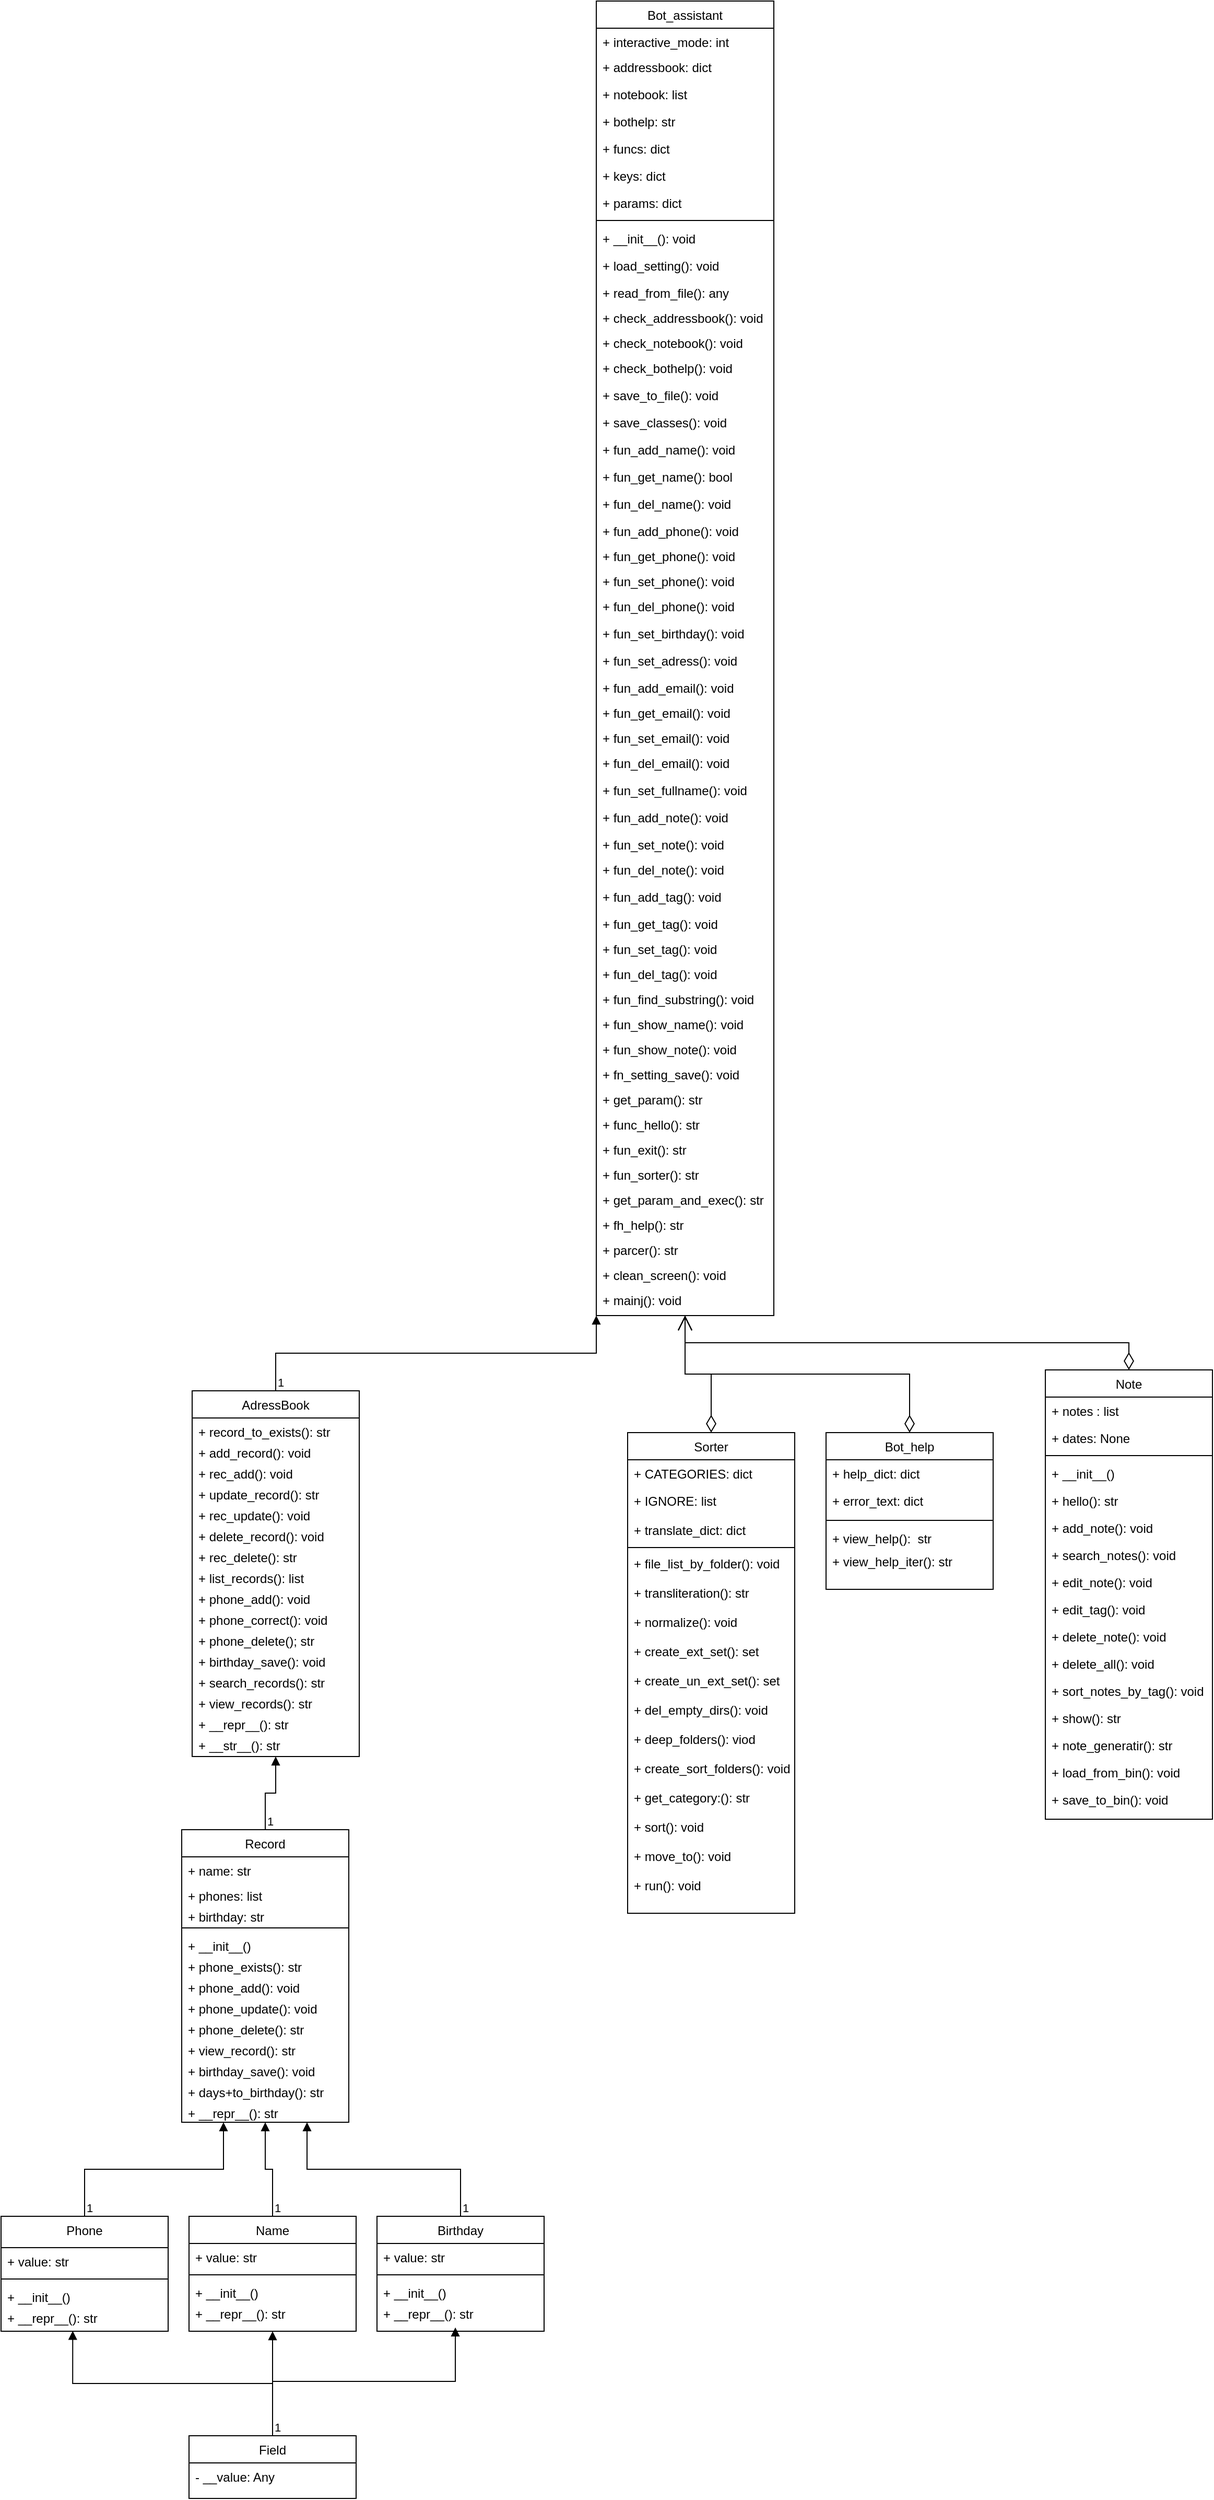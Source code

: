 <mxfile version="21.5.0" type="device">
  <diagram id="C5RBs43oDa-KdzZeNtuy" name="Page-1">
    <mxGraphModel dx="6077" dy="3874" grid="1" gridSize="10" guides="1" tooltips="1" connect="1" arrows="1" fold="1" page="1" pageScale="1" pageWidth="827" pageHeight="1169" math="0" shadow="0">
      <root>
        <mxCell id="WIyWlLk6GJQsqaUBKTNV-0" />
        <mxCell id="WIyWlLk6GJQsqaUBKTNV-1" parent="WIyWlLk6GJQsqaUBKTNV-0" />
        <mxCell id="zkfFHV4jXpPFQw0GAbJ--0" value="Bot_assistant" style="swimlane;fontStyle=0;align=center;verticalAlign=top;childLayout=stackLayout;horizontal=1;startSize=26;horizontalStack=0;resizeParent=1;resizeLast=0;collapsible=1;marginBottom=0;rounded=0;shadow=0;strokeWidth=1;movable=1;resizable=1;rotatable=1;deletable=1;editable=1;locked=0;connectable=1;" parent="WIyWlLk6GJQsqaUBKTNV-1" vertex="1">
          <mxGeometry x="330" y="-1110" width="170" height="1258" as="geometry">
            <mxRectangle x="330" y="10" width="160" height="26" as="alternateBounds" />
          </mxGeometry>
        </mxCell>
        <mxCell id="zkfFHV4jXpPFQw0GAbJ--1" value="+ interactive_mode: int" style="text;align=left;verticalAlign=top;spacingLeft=4;spacingRight=4;overflow=hidden;rotatable=0;points=[[0,0.5],[1,0.5]];portConstraint=eastwest;" parent="zkfFHV4jXpPFQw0GAbJ--0" vertex="1">
          <mxGeometry y="26" width="170" height="24" as="geometry" />
        </mxCell>
        <mxCell id="zkfFHV4jXpPFQw0GAbJ--2" value="+ addressbook: dict" style="text;align=left;verticalAlign=top;spacingLeft=4;spacingRight=4;overflow=hidden;rotatable=0;points=[[0,0.5],[1,0.5]];portConstraint=eastwest;rounded=0;shadow=0;html=0;" parent="zkfFHV4jXpPFQw0GAbJ--0" vertex="1">
          <mxGeometry y="50" width="170" height="26" as="geometry" />
        </mxCell>
        <mxCell id="UGGggVW980-7mMIlIQax-188" value="+ notebook: list" style="text;align=left;verticalAlign=top;spacingLeft=4;spacingRight=4;overflow=hidden;rotatable=0;points=[[0,0.5],[1,0.5]];portConstraint=eastwest;rounded=0;shadow=0;html=0;" vertex="1" parent="zkfFHV4jXpPFQw0GAbJ--0">
          <mxGeometry y="76" width="170" height="26" as="geometry" />
        </mxCell>
        <mxCell id="zkfFHV4jXpPFQw0GAbJ--3" value="+ bothelp: str" style="text;align=left;verticalAlign=top;spacingLeft=4;spacingRight=4;overflow=hidden;rotatable=0;points=[[0,0.5],[1,0.5]];portConstraint=eastwest;rounded=0;shadow=0;html=0;" parent="zkfFHV4jXpPFQw0GAbJ--0" vertex="1">
          <mxGeometry y="102" width="170" height="26" as="geometry" />
        </mxCell>
        <mxCell id="UGGggVW980-7mMIlIQax-190" value="+ funcs: dict" style="text;align=left;verticalAlign=top;spacingLeft=4;spacingRight=4;overflow=hidden;rotatable=0;points=[[0,0.5],[1,0.5]];portConstraint=eastwest;rounded=0;shadow=0;html=0;" vertex="1" parent="zkfFHV4jXpPFQw0GAbJ--0">
          <mxGeometry y="128" width="170" height="26" as="geometry" />
        </mxCell>
        <mxCell id="UGGggVW980-7mMIlIQax-191" value="+ keys: dict" style="text;align=left;verticalAlign=top;spacingLeft=4;spacingRight=4;overflow=hidden;rotatable=0;points=[[0,0.5],[1,0.5]];portConstraint=eastwest;rounded=0;shadow=0;html=0;" vertex="1" parent="zkfFHV4jXpPFQw0GAbJ--0">
          <mxGeometry y="154" width="170" height="26" as="geometry" />
        </mxCell>
        <mxCell id="UGGggVW980-7mMIlIQax-192" value="+ params: dict" style="text;align=left;verticalAlign=top;spacingLeft=4;spacingRight=4;overflow=hidden;rotatable=0;points=[[0,0.5],[1,0.5]];portConstraint=eastwest;rounded=0;shadow=0;html=0;" vertex="1" parent="zkfFHV4jXpPFQw0GAbJ--0">
          <mxGeometry y="180" width="170" height="26" as="geometry" />
        </mxCell>
        <mxCell id="zkfFHV4jXpPFQw0GAbJ--4" value="" style="line;html=1;strokeWidth=1;align=left;verticalAlign=middle;spacingTop=-1;spacingLeft=3;spacingRight=3;rotatable=0;labelPosition=right;points=[];portConstraint=eastwest;" parent="zkfFHV4jXpPFQw0GAbJ--0" vertex="1">
          <mxGeometry y="206" width="170" height="8" as="geometry" />
        </mxCell>
        <mxCell id="UGGggVW980-7mMIlIQax-193" value="+ __init__(): void" style="text;align=left;verticalAlign=top;spacingLeft=4;spacingRight=4;overflow=hidden;rotatable=0;points=[[0,0.5],[1,0.5]];portConstraint=eastwest;rounded=0;shadow=0;html=0;" vertex="1" parent="zkfFHV4jXpPFQw0GAbJ--0">
          <mxGeometry y="214" width="170" height="26" as="geometry" />
        </mxCell>
        <mxCell id="UGGggVW980-7mMIlIQax-203" value="+ load_setting(): void" style="text;align=left;verticalAlign=top;spacingLeft=4;spacingRight=4;overflow=hidden;rotatable=0;points=[[0,0.5],[1,0.5]];portConstraint=eastwest;rounded=0;shadow=0;html=0;" vertex="1" parent="zkfFHV4jXpPFQw0GAbJ--0">
          <mxGeometry y="240" width="170" height="26" as="geometry" />
        </mxCell>
        <mxCell id="UGGggVW980-7mMIlIQax-210" value="+ read_from_file(): any" style="text;align=left;verticalAlign=top;spacingLeft=4;spacingRight=4;overflow=hidden;rotatable=0;points=[[0,0.5],[1,0.5]];portConstraint=eastwest;rounded=0;shadow=0;html=0;" vertex="1" parent="zkfFHV4jXpPFQw0GAbJ--0">
          <mxGeometry y="266" width="170" height="24" as="geometry" />
        </mxCell>
        <mxCell id="UGGggVW980-7mMIlIQax-209" value="+ check_addressbook(): void" style="text;align=left;verticalAlign=top;spacingLeft=4;spacingRight=4;overflow=hidden;rotatable=0;points=[[0,0.5],[1,0.5]];portConstraint=eastwest;rounded=0;shadow=0;html=0;" vertex="1" parent="zkfFHV4jXpPFQw0GAbJ--0">
          <mxGeometry y="290" width="170" height="24" as="geometry" />
        </mxCell>
        <mxCell id="UGGggVW980-7mMIlIQax-208" value="+ check_notebook(): void" style="text;align=left;verticalAlign=top;spacingLeft=4;spacingRight=4;overflow=hidden;rotatable=0;points=[[0,0.5],[1,0.5]];portConstraint=eastwest;rounded=0;shadow=0;html=0;" vertex="1" parent="zkfFHV4jXpPFQw0GAbJ--0">
          <mxGeometry y="314" width="170" height="24" as="geometry" />
        </mxCell>
        <mxCell id="UGGggVW980-7mMIlIQax-207" value="+ check_bothelp(): void" style="text;align=left;verticalAlign=top;spacingLeft=4;spacingRight=4;overflow=hidden;rotatable=0;points=[[0,0.5],[1,0.5]];portConstraint=eastwest;rounded=0;shadow=0;html=0;" vertex="1" parent="zkfFHV4jXpPFQw0GAbJ--0">
          <mxGeometry y="338" width="170" height="26" as="geometry" />
        </mxCell>
        <mxCell id="UGGggVW980-7mMIlIQax-206" value="+ save_to_file(): void" style="text;align=left;verticalAlign=top;spacingLeft=4;spacingRight=4;overflow=hidden;rotatable=0;points=[[0,0.5],[1,0.5]];portConstraint=eastwest;rounded=0;shadow=0;html=0;" vertex="1" parent="zkfFHV4jXpPFQw0GAbJ--0">
          <mxGeometry y="364" width="170" height="26" as="geometry" />
        </mxCell>
        <mxCell id="UGGggVW980-7mMIlIQax-245" value="+ save_classes(): void" style="text;align=left;verticalAlign=top;spacingLeft=4;spacingRight=4;overflow=hidden;rotatable=0;points=[[0,0.5],[1,0.5]];portConstraint=eastwest;rounded=0;shadow=0;html=0;" vertex="1" parent="zkfFHV4jXpPFQw0GAbJ--0">
          <mxGeometry y="390" width="170" height="26" as="geometry" />
        </mxCell>
        <mxCell id="UGGggVW980-7mMIlIQax-246" value="+ fun_add_name(): void" style="text;align=left;verticalAlign=top;spacingLeft=4;spacingRight=4;overflow=hidden;rotatable=0;points=[[0,0.5],[1,0.5]];portConstraint=eastwest;rounded=0;shadow=0;html=0;" vertex="1" parent="zkfFHV4jXpPFQw0GAbJ--0">
          <mxGeometry y="416" width="170" height="26" as="geometry" />
        </mxCell>
        <mxCell id="UGGggVW980-7mMIlIQax-251" value="+ fun_get_name(): bool " style="text;align=left;verticalAlign=top;spacingLeft=4;spacingRight=4;overflow=hidden;rotatable=0;points=[[0,0.5],[1,0.5]];portConstraint=eastwest;rounded=0;shadow=0;html=0;" vertex="1" parent="zkfFHV4jXpPFQw0GAbJ--0">
          <mxGeometry y="442" width="170" height="26" as="geometry" />
        </mxCell>
        <mxCell id="UGGggVW980-7mMIlIQax-250" value="+ fun_del_name(): void" style="text;align=left;verticalAlign=top;spacingLeft=4;spacingRight=4;overflow=hidden;rotatable=0;points=[[0,0.5],[1,0.5]];portConstraint=eastwest;rounded=0;shadow=0;html=0;" vertex="1" parent="zkfFHV4jXpPFQw0GAbJ--0">
          <mxGeometry y="468" width="170" height="26" as="geometry" />
        </mxCell>
        <mxCell id="UGGggVW980-7mMIlIQax-249" value="+ fun_add_phone(): void" style="text;align=left;verticalAlign=top;spacingLeft=4;spacingRight=4;overflow=hidden;rotatable=0;points=[[0,0.5],[1,0.5]];portConstraint=eastwest;rounded=0;shadow=0;html=0;" vertex="1" parent="zkfFHV4jXpPFQw0GAbJ--0">
          <mxGeometry y="494" width="170" height="24" as="geometry" />
        </mxCell>
        <mxCell id="UGGggVW980-7mMIlIQax-248" value="+ fun_get_phone(): void" style="text;align=left;verticalAlign=top;spacingLeft=4;spacingRight=4;overflow=hidden;rotatable=0;points=[[0,0.5],[1,0.5]];portConstraint=eastwest;rounded=0;shadow=0;html=0;" vertex="1" parent="zkfFHV4jXpPFQw0GAbJ--0">
          <mxGeometry y="518" width="170" height="24" as="geometry" />
        </mxCell>
        <mxCell id="UGGggVW980-7mMIlIQax-247" value="+ fun_set_phone(): void" style="text;align=left;verticalAlign=top;spacingLeft=4;spacingRight=4;overflow=hidden;rotatable=0;points=[[0,0.5],[1,0.5]];portConstraint=eastwest;rounded=0;shadow=0;html=0;" vertex="1" parent="zkfFHV4jXpPFQw0GAbJ--0">
          <mxGeometry y="542" width="170" height="24" as="geometry" />
        </mxCell>
        <mxCell id="UGGggVW980-7mMIlIQax-252" value="+ fun_del_phone(): void" style="text;align=left;verticalAlign=top;spacingLeft=4;spacingRight=4;overflow=hidden;rotatable=0;points=[[0,0.5],[1,0.5]];portConstraint=eastwest;rounded=0;shadow=0;html=0;" vertex="1" parent="zkfFHV4jXpPFQw0GAbJ--0">
          <mxGeometry y="566" width="170" height="26" as="geometry" />
        </mxCell>
        <mxCell id="UGGggVW980-7mMIlIQax-258" value="+ fun_set_birthday(): void" style="text;align=left;verticalAlign=top;spacingLeft=4;spacingRight=4;overflow=hidden;rotatable=0;points=[[0,0.5],[1,0.5]];portConstraint=eastwest;rounded=0;shadow=0;html=0;" vertex="1" parent="zkfFHV4jXpPFQw0GAbJ--0">
          <mxGeometry y="592" width="170" height="26" as="geometry" />
        </mxCell>
        <mxCell id="UGGggVW980-7mMIlIQax-257" value="+ fun_set_adress(): void" style="text;align=left;verticalAlign=top;spacingLeft=4;spacingRight=4;overflow=hidden;rotatable=0;points=[[0,0.5],[1,0.5]];portConstraint=eastwest;rounded=0;shadow=0;html=0;" vertex="1" parent="zkfFHV4jXpPFQw0GAbJ--0">
          <mxGeometry y="618" width="170" height="26" as="geometry" />
        </mxCell>
        <mxCell id="UGGggVW980-7mMIlIQax-256" value="+ fun_add_email(): void" style="text;align=left;verticalAlign=top;spacingLeft=4;spacingRight=4;overflow=hidden;rotatable=0;points=[[0,0.5],[1,0.5]];portConstraint=eastwest;rounded=0;shadow=0;html=0;" vertex="1" parent="zkfFHV4jXpPFQw0GAbJ--0">
          <mxGeometry y="644" width="170" height="24" as="geometry" />
        </mxCell>
        <mxCell id="UGGggVW980-7mMIlIQax-255" value="+ fun_get_email(): void" style="text;align=left;verticalAlign=top;spacingLeft=4;spacingRight=4;overflow=hidden;rotatable=0;points=[[0,0.5],[1,0.5]];portConstraint=eastwest;rounded=0;shadow=0;html=0;" vertex="1" parent="zkfFHV4jXpPFQw0GAbJ--0">
          <mxGeometry y="668" width="170" height="24" as="geometry" />
        </mxCell>
        <mxCell id="UGGggVW980-7mMIlIQax-254" value="+ fun_set_email(): void" style="text;align=left;verticalAlign=top;spacingLeft=4;spacingRight=4;overflow=hidden;rotatable=0;points=[[0,0.5],[1,0.5]];portConstraint=eastwest;rounded=0;shadow=0;html=0;" vertex="1" parent="zkfFHV4jXpPFQw0GAbJ--0">
          <mxGeometry y="692" width="170" height="24" as="geometry" />
        </mxCell>
        <mxCell id="UGGggVW980-7mMIlIQax-253" value="+ fun_del_email(): void" style="text;align=left;verticalAlign=top;spacingLeft=4;spacingRight=4;overflow=hidden;rotatable=0;points=[[0,0.5],[1,0.5]];portConstraint=eastwest;rounded=0;shadow=0;html=0;" vertex="1" parent="zkfFHV4jXpPFQw0GAbJ--0">
          <mxGeometry y="716" width="170" height="26" as="geometry" />
        </mxCell>
        <mxCell id="UGGggVW980-7mMIlIQax-259" value="+ fun_set_fullname(): void" style="text;align=left;verticalAlign=top;spacingLeft=4;spacingRight=4;overflow=hidden;rotatable=0;points=[[0,0.5],[1,0.5]];portConstraint=eastwest;rounded=0;shadow=0;html=0;" vertex="1" parent="zkfFHV4jXpPFQw0GAbJ--0">
          <mxGeometry y="742" width="170" height="26" as="geometry" />
        </mxCell>
        <mxCell id="UGGggVW980-7mMIlIQax-260" value="+ fun_add_note(): void" style="text;align=left;verticalAlign=top;spacingLeft=4;spacingRight=4;overflow=hidden;rotatable=0;points=[[0,0.5],[1,0.5]];portConstraint=eastwest;rounded=0;shadow=0;html=0;" vertex="1" parent="zkfFHV4jXpPFQw0GAbJ--0">
          <mxGeometry y="768" width="170" height="26" as="geometry" />
        </mxCell>
        <mxCell id="UGGggVW980-7mMIlIQax-261" value="+ fun_set_note(): void" style="text;align=left;verticalAlign=top;spacingLeft=4;spacingRight=4;overflow=hidden;rotatable=0;points=[[0,0.5],[1,0.5]];portConstraint=eastwest;rounded=0;shadow=0;html=0;" vertex="1" parent="zkfFHV4jXpPFQw0GAbJ--0">
          <mxGeometry y="794" width="170" height="24" as="geometry" />
        </mxCell>
        <mxCell id="UGGggVW980-7mMIlIQax-265" value="+ fun_del_note(): void" style="text;align=left;verticalAlign=top;spacingLeft=4;spacingRight=4;overflow=hidden;rotatable=0;points=[[0,0.5],[1,0.5]];portConstraint=eastwest;rounded=0;shadow=0;html=0;" vertex="1" parent="zkfFHV4jXpPFQw0GAbJ--0">
          <mxGeometry y="818" width="170" height="26" as="geometry" />
        </mxCell>
        <mxCell id="UGGggVW980-7mMIlIQax-264" value="+ fun_add_tag(): void" style="text;align=left;verticalAlign=top;spacingLeft=4;spacingRight=4;overflow=hidden;rotatable=0;points=[[0,0.5],[1,0.5]];portConstraint=eastwest;rounded=0;shadow=0;html=0;" vertex="1" parent="zkfFHV4jXpPFQw0GAbJ--0">
          <mxGeometry y="844" width="170" height="26" as="geometry" />
        </mxCell>
        <mxCell id="UGGggVW980-7mMIlIQax-263" value="+ fun_get_tag(): void" style="text;align=left;verticalAlign=top;spacingLeft=4;spacingRight=4;overflow=hidden;rotatable=0;points=[[0,0.5],[1,0.5]];portConstraint=eastwest;rounded=0;shadow=0;html=0;" vertex="1" parent="zkfFHV4jXpPFQw0GAbJ--0">
          <mxGeometry y="870" width="170" height="24" as="geometry" />
        </mxCell>
        <mxCell id="UGGggVW980-7mMIlIQax-262" value="+ fun_set_tag(): void" style="text;align=left;verticalAlign=top;spacingLeft=4;spacingRight=4;overflow=hidden;rotatable=0;points=[[0,0.5],[1,0.5]];portConstraint=eastwest;rounded=0;shadow=0;html=0;" vertex="1" parent="zkfFHV4jXpPFQw0GAbJ--0">
          <mxGeometry y="894" width="170" height="24" as="geometry" />
        </mxCell>
        <mxCell id="UGGggVW980-7mMIlIQax-266" value="+ fun_del_tag(): void" style="text;align=left;verticalAlign=top;spacingLeft=4;spacingRight=4;overflow=hidden;rotatable=0;points=[[0,0.5],[1,0.5]];portConstraint=eastwest;rounded=0;shadow=0;html=0;" vertex="1" parent="zkfFHV4jXpPFQw0GAbJ--0">
          <mxGeometry y="918" width="170" height="24" as="geometry" />
        </mxCell>
        <mxCell id="UGGggVW980-7mMIlIQax-267" value="+ fun_find_substring(): void" style="text;align=left;verticalAlign=top;spacingLeft=4;spacingRight=4;overflow=hidden;rotatable=0;points=[[0,0.5],[1,0.5]];portConstraint=eastwest;rounded=0;shadow=0;html=0;" vertex="1" parent="zkfFHV4jXpPFQw0GAbJ--0">
          <mxGeometry y="942" width="170" height="24" as="geometry" />
        </mxCell>
        <mxCell id="UGGggVW980-7mMIlIQax-268" value="+ fun_show_name(): void" style="text;align=left;verticalAlign=top;spacingLeft=4;spacingRight=4;overflow=hidden;rotatable=0;points=[[0,0.5],[1,0.5]];portConstraint=eastwest;rounded=0;shadow=0;html=0;" vertex="1" parent="zkfFHV4jXpPFQw0GAbJ--0">
          <mxGeometry y="966" width="170" height="24" as="geometry" />
        </mxCell>
        <mxCell id="UGGggVW980-7mMIlIQax-269" value="+ fun_show_note(): void" style="text;align=left;verticalAlign=top;spacingLeft=4;spacingRight=4;overflow=hidden;rotatable=0;points=[[0,0.5],[1,0.5]];portConstraint=eastwest;rounded=0;shadow=0;html=0;" vertex="1" parent="zkfFHV4jXpPFQw0GAbJ--0">
          <mxGeometry y="990" width="170" height="24" as="geometry" />
        </mxCell>
        <mxCell id="UGGggVW980-7mMIlIQax-273" value="+ fn_setting_save(): void" style="text;align=left;verticalAlign=top;spacingLeft=4;spacingRight=4;overflow=hidden;rotatable=0;points=[[0,0.5],[1,0.5]];portConstraint=eastwest;rounded=0;shadow=0;html=0;" vertex="1" parent="zkfFHV4jXpPFQw0GAbJ--0">
          <mxGeometry y="1014" width="170" height="24" as="geometry" />
        </mxCell>
        <mxCell id="UGGggVW980-7mMIlIQax-274" value="+ get_param(): str" style="text;align=left;verticalAlign=top;spacingLeft=4;spacingRight=4;overflow=hidden;rotatable=0;points=[[0,0.5],[1,0.5]];portConstraint=eastwest;rounded=0;shadow=0;html=0;" vertex="1" parent="zkfFHV4jXpPFQw0GAbJ--0">
          <mxGeometry y="1038" width="170" height="24" as="geometry" />
        </mxCell>
        <mxCell id="UGGggVW980-7mMIlIQax-275" value="+ func_hello(): str" style="text;align=left;verticalAlign=top;spacingLeft=4;spacingRight=4;overflow=hidden;rotatable=0;points=[[0,0.5],[1,0.5]];portConstraint=eastwest;rounded=0;shadow=0;html=0;" vertex="1" parent="zkfFHV4jXpPFQw0GAbJ--0">
          <mxGeometry y="1062" width="170" height="24" as="geometry" />
        </mxCell>
        <mxCell id="UGGggVW980-7mMIlIQax-278" value="+ fun_exit(): str" style="text;align=left;verticalAlign=top;spacingLeft=4;spacingRight=4;overflow=hidden;rotatable=0;points=[[0,0.5],[1,0.5]];portConstraint=eastwest;rounded=0;shadow=0;html=0;" vertex="1" parent="zkfFHV4jXpPFQw0GAbJ--0">
          <mxGeometry y="1086" width="170" height="24" as="geometry" />
        </mxCell>
        <mxCell id="UGGggVW980-7mMIlIQax-277" value="+ fun_sorter(): str" style="text;align=left;verticalAlign=top;spacingLeft=4;spacingRight=4;overflow=hidden;rotatable=0;points=[[0,0.5],[1,0.5]];portConstraint=eastwest;rounded=0;shadow=0;html=0;" vertex="1" parent="zkfFHV4jXpPFQw0GAbJ--0">
          <mxGeometry y="1110" width="170" height="24" as="geometry" />
        </mxCell>
        <mxCell id="UGGggVW980-7mMIlIQax-276" value="+ get_param_and_exec(): str" style="text;align=left;verticalAlign=top;spacingLeft=4;spacingRight=4;overflow=hidden;rotatable=0;points=[[0,0.5],[1,0.5]];portConstraint=eastwest;rounded=0;shadow=0;html=0;" vertex="1" parent="zkfFHV4jXpPFQw0GAbJ--0">
          <mxGeometry y="1134" width="170" height="24" as="geometry" />
        </mxCell>
        <mxCell id="UGGggVW980-7mMIlIQax-279" value="+ fh_help(): str" style="text;align=left;verticalAlign=top;spacingLeft=4;spacingRight=4;overflow=hidden;rotatable=0;points=[[0,0.5],[1,0.5]];portConstraint=eastwest;rounded=0;shadow=0;html=0;" vertex="1" parent="zkfFHV4jXpPFQw0GAbJ--0">
          <mxGeometry y="1158" width="170" height="24" as="geometry" />
        </mxCell>
        <mxCell id="UGGggVW980-7mMIlIQax-280" value="+ parcer(): str" style="text;align=left;verticalAlign=top;spacingLeft=4;spacingRight=4;overflow=hidden;rotatable=0;points=[[0,0.5],[1,0.5]];portConstraint=eastwest;rounded=0;shadow=0;html=0;" vertex="1" parent="zkfFHV4jXpPFQw0GAbJ--0">
          <mxGeometry y="1182" width="170" height="24" as="geometry" />
        </mxCell>
        <mxCell id="UGGggVW980-7mMIlIQax-282" value="+ clean_screen(): void" style="text;align=left;verticalAlign=top;spacingLeft=4;spacingRight=4;overflow=hidden;rotatable=0;points=[[0,0.5],[1,0.5]];portConstraint=eastwest;rounded=0;shadow=0;html=0;" vertex="1" parent="zkfFHV4jXpPFQw0GAbJ--0">
          <mxGeometry y="1206" width="170" height="24" as="geometry" />
        </mxCell>
        <mxCell id="UGGggVW980-7mMIlIQax-281" value="+ mainj(): void" style="text;align=left;verticalAlign=top;spacingLeft=4;spacingRight=4;overflow=hidden;rotatable=0;points=[[0,0.5],[1,0.5]];portConstraint=eastwest;rounded=0;shadow=0;html=0;" vertex="1" parent="zkfFHV4jXpPFQw0GAbJ--0">
          <mxGeometry y="1230" width="170" height="24" as="geometry" />
        </mxCell>
        <mxCell id="zkfFHV4jXpPFQw0GAbJ--13" value="Bot_help" style="swimlane;fontStyle=0;align=center;verticalAlign=top;childLayout=stackLayout;horizontal=1;startSize=26;horizontalStack=0;resizeParent=1;resizeLast=0;collapsible=1;marginBottom=0;rounded=0;shadow=0;strokeWidth=1;movable=1;resizable=1;rotatable=1;deletable=1;editable=1;locked=0;connectable=1;" parent="WIyWlLk6GJQsqaUBKTNV-1" vertex="1">
          <mxGeometry x="550" y="260" width="160" height="150" as="geometry">
            <mxRectangle x="340" y="380" width="170" height="26" as="alternateBounds" />
          </mxGeometry>
        </mxCell>
        <mxCell id="UGGggVW980-7mMIlIQax-30" value="+ help_dict: dict" style="text;align=left;verticalAlign=top;spacingLeft=4;spacingRight=4;overflow=hidden;rotatable=0;points=[[0,0.5],[1,0.5]];portConstraint=eastwest;" vertex="1" parent="zkfFHV4jXpPFQw0GAbJ--13">
          <mxGeometry y="26" width="160" height="26" as="geometry" />
        </mxCell>
        <mxCell id="zkfFHV4jXpPFQw0GAbJ--14" value="+ error_text: dict" style="text;align=left;verticalAlign=top;spacingLeft=4;spacingRight=4;overflow=hidden;rotatable=0;points=[[0,0.5],[1,0.5]];portConstraint=eastwest;" parent="zkfFHV4jXpPFQw0GAbJ--13" vertex="1">
          <mxGeometry y="52" width="160" height="28" as="geometry" />
        </mxCell>
        <mxCell id="zkfFHV4jXpPFQw0GAbJ--15" value="" style="line;html=1;strokeWidth=1;align=left;verticalAlign=middle;spacingTop=-1;spacingLeft=3;spacingRight=3;rotatable=0;labelPosition=right;points=[];portConstraint=eastwest;" parent="zkfFHV4jXpPFQw0GAbJ--13" vertex="1">
          <mxGeometry y="80" width="160" height="8" as="geometry" />
        </mxCell>
        <mxCell id="UGGggVW980-7mMIlIQax-31" value="+ view_help():  str" style="text;align=left;verticalAlign=top;spacingLeft=4;spacingRight=4;overflow=hidden;rotatable=0;points=[[0,0.5],[1,0.5]];portConstraint=eastwest;" vertex="1" parent="zkfFHV4jXpPFQw0GAbJ--13">
          <mxGeometry y="88" width="160" height="22" as="geometry" />
        </mxCell>
        <mxCell id="UGGggVW980-7mMIlIQax-32" value="+ view_help_iter(): str" style="text;align=left;verticalAlign=top;spacingLeft=4;spacingRight=4;overflow=hidden;rotatable=0;points=[[0,0.5],[1,0.5]];portConstraint=eastwest;" vertex="1" parent="zkfFHV4jXpPFQw0GAbJ--13">
          <mxGeometry y="110" width="160" height="30" as="geometry" />
        </mxCell>
        <mxCell id="zkfFHV4jXpPFQw0GAbJ--17" value="Note" style="swimlane;fontStyle=0;align=center;verticalAlign=top;childLayout=stackLayout;horizontal=1;startSize=26;horizontalStack=0;resizeParent=1;resizeLast=0;collapsible=1;marginBottom=0;rounded=0;shadow=0;strokeWidth=1;" parent="WIyWlLk6GJQsqaUBKTNV-1" vertex="1">
          <mxGeometry x="760" y="200" width="160" height="430" as="geometry">
            <mxRectangle x="550" y="140" width="160" height="26" as="alternateBounds" />
          </mxGeometry>
        </mxCell>
        <mxCell id="zkfFHV4jXpPFQw0GAbJ--18" value="+ notes : list&#xa;" style="text;align=left;verticalAlign=top;spacingLeft=4;spacingRight=4;overflow=hidden;rotatable=0;points=[[0,0.5],[1,0.5]];portConstraint=eastwest;" parent="zkfFHV4jXpPFQw0GAbJ--17" vertex="1">
          <mxGeometry y="26" width="160" height="26" as="geometry" />
        </mxCell>
        <mxCell id="zkfFHV4jXpPFQw0GAbJ--19" value="+ dates: None" style="text;align=left;verticalAlign=top;spacingLeft=4;spacingRight=4;overflow=hidden;rotatable=0;points=[[0,0.5],[1,0.5]];portConstraint=eastwest;rounded=0;shadow=0;html=0;" parent="zkfFHV4jXpPFQw0GAbJ--17" vertex="1">
          <mxGeometry y="52" width="160" height="26" as="geometry" />
        </mxCell>
        <mxCell id="zkfFHV4jXpPFQw0GAbJ--23" value="" style="line;html=1;strokeWidth=1;align=left;verticalAlign=middle;spacingTop=-1;spacingLeft=3;spacingRight=3;rotatable=0;labelPosition=right;points=[];portConstraint=eastwest;" parent="zkfFHV4jXpPFQw0GAbJ--17" vertex="1">
          <mxGeometry y="78" width="160" height="8" as="geometry" />
        </mxCell>
        <mxCell id="UGGggVW980-7mMIlIQax-26" value="+ __init__()" style="text;align=left;verticalAlign=top;spacingLeft=4;spacingRight=4;overflow=hidden;rotatable=0;points=[[0,0.5],[1,0.5]];portConstraint=eastwest;" vertex="1" parent="zkfFHV4jXpPFQw0GAbJ--17">
          <mxGeometry y="86" width="160" height="26" as="geometry" />
        </mxCell>
        <mxCell id="zkfFHV4jXpPFQw0GAbJ--24" value="+ hello(): str" style="text;align=left;verticalAlign=top;spacingLeft=4;spacingRight=4;overflow=hidden;rotatable=0;points=[[0,0.5],[1,0.5]];portConstraint=eastwest;" parent="zkfFHV4jXpPFQw0GAbJ--17" vertex="1">
          <mxGeometry y="112" width="160" height="26" as="geometry" />
        </mxCell>
        <mxCell id="zkfFHV4jXpPFQw0GAbJ--25" value="+ add_note(): void" style="text;align=left;verticalAlign=top;spacingLeft=4;spacingRight=4;overflow=hidden;rotatable=0;points=[[0,0.5],[1,0.5]];portConstraint=eastwest;" parent="zkfFHV4jXpPFQw0GAbJ--17" vertex="1">
          <mxGeometry y="138" width="160" height="26" as="geometry" />
        </mxCell>
        <mxCell id="UGGggVW980-7mMIlIQax-1" value="+ search_notes(): void " style="text;align=left;verticalAlign=top;spacingLeft=4;spacingRight=4;overflow=hidden;rotatable=0;points=[[0,0.5],[1,0.5]];portConstraint=eastwest;" vertex="1" parent="zkfFHV4jXpPFQw0GAbJ--17">
          <mxGeometry y="164" width="160" height="26" as="geometry" />
        </mxCell>
        <mxCell id="UGGggVW980-7mMIlIQax-2" value="+ edit_note(): void" style="text;align=left;verticalAlign=top;spacingLeft=4;spacingRight=4;overflow=hidden;rotatable=0;points=[[0,0.5],[1,0.5]];portConstraint=eastwest;" vertex="1" parent="zkfFHV4jXpPFQw0GAbJ--17">
          <mxGeometry y="190" width="160" height="26" as="geometry" />
        </mxCell>
        <mxCell id="UGGggVW980-7mMIlIQax-5" value="+ edit_tag(): void" style="text;align=left;verticalAlign=top;spacingLeft=4;spacingRight=4;overflow=hidden;rotatable=0;points=[[0,0.5],[1,0.5]];portConstraint=eastwest;" vertex="1" parent="zkfFHV4jXpPFQw0GAbJ--17">
          <mxGeometry y="216" width="160" height="26" as="geometry" />
        </mxCell>
        <mxCell id="UGGggVW980-7mMIlIQax-6" value="+ delete_note(): void" style="text;align=left;verticalAlign=top;spacingLeft=4;spacingRight=4;overflow=hidden;rotatable=0;points=[[0,0.5],[1,0.5]];portConstraint=eastwest;" vertex="1" parent="zkfFHV4jXpPFQw0GAbJ--17">
          <mxGeometry y="242" width="160" height="26" as="geometry" />
        </mxCell>
        <mxCell id="UGGggVW980-7mMIlIQax-20" value="+ delete_all(): void" style="text;align=left;verticalAlign=top;spacingLeft=4;spacingRight=4;overflow=hidden;rotatable=0;points=[[0,0.5],[1,0.5]];portConstraint=eastwest;" vertex="1" parent="zkfFHV4jXpPFQw0GAbJ--17">
          <mxGeometry y="268" width="160" height="26" as="geometry" />
        </mxCell>
        <mxCell id="UGGggVW980-7mMIlIQax-27" value="+ sort_notes_by_tag(): void" style="text;align=left;verticalAlign=top;spacingLeft=4;spacingRight=4;overflow=hidden;rotatable=0;points=[[0,0.5],[1,0.5]];portConstraint=eastwest;" vertex="1" parent="zkfFHV4jXpPFQw0GAbJ--17">
          <mxGeometry y="294" width="160" height="26" as="geometry" />
        </mxCell>
        <mxCell id="UGGggVW980-7mMIlIQax-21" value="+ show(): str" style="text;align=left;verticalAlign=top;spacingLeft=4;spacingRight=4;overflow=hidden;rotatable=0;points=[[0,0.5],[1,0.5]];portConstraint=eastwest;" vertex="1" parent="zkfFHV4jXpPFQw0GAbJ--17">
          <mxGeometry y="320" width="160" height="26" as="geometry" />
        </mxCell>
        <mxCell id="UGGggVW980-7mMIlIQax-22" value="+ note_generatir(): str" style="text;align=left;verticalAlign=top;spacingLeft=4;spacingRight=4;overflow=hidden;rotatable=0;points=[[0,0.5],[1,0.5]];portConstraint=eastwest;" vertex="1" parent="zkfFHV4jXpPFQw0GAbJ--17">
          <mxGeometry y="346" width="160" height="26" as="geometry" />
        </mxCell>
        <mxCell id="UGGggVW980-7mMIlIQax-24" value="+ load_from_bin(): void" style="text;align=left;verticalAlign=top;spacingLeft=4;spacingRight=4;overflow=hidden;rotatable=0;points=[[0,0.5],[1,0.5]];portConstraint=eastwest;" vertex="1" parent="zkfFHV4jXpPFQw0GAbJ--17">
          <mxGeometry y="372" width="160" height="26" as="geometry" />
        </mxCell>
        <mxCell id="UGGggVW980-7mMIlIQax-23" value="+ save_to_bin(): void" style="text;align=left;verticalAlign=top;spacingLeft=4;spacingRight=4;overflow=hidden;rotatable=0;points=[[0,0.5],[1,0.5]];portConstraint=eastwest;" vertex="1" parent="zkfFHV4jXpPFQw0GAbJ--17">
          <mxGeometry y="398" width="160" height="26" as="geometry" />
        </mxCell>
        <mxCell id="UGGggVW980-7mMIlIQax-44" value="Sorter" style="swimlane;fontStyle=0;align=center;verticalAlign=top;childLayout=stackLayout;horizontal=1;startSize=26;horizontalStack=0;resizeParent=1;resizeLast=0;collapsible=1;marginBottom=0;rounded=0;shadow=0;strokeWidth=1;movable=1;resizable=1;rotatable=1;deletable=1;editable=1;locked=0;connectable=1;" vertex="1" parent="WIyWlLk6GJQsqaUBKTNV-1">
          <mxGeometry x="360" y="260" width="160" height="460" as="geometry">
            <mxRectangle x="340" y="380" width="170" height="26" as="alternateBounds" />
          </mxGeometry>
        </mxCell>
        <mxCell id="UGGggVW980-7mMIlIQax-34" value="+ CATEGORIES: dict" style="text;align=left;verticalAlign=top;spacingLeft=4;spacingRight=4;overflow=hidden;rotatable=0;points=[[0,0.5],[1,0.5]];portConstraint=eastwest;" vertex="1" parent="UGGggVW980-7mMIlIQax-44">
          <mxGeometry y="26" width="160" height="26" as="geometry" />
        </mxCell>
        <mxCell id="UGGggVW980-7mMIlIQax-35" value="+ IGNORE: list" style="text;align=left;verticalAlign=top;spacingLeft=4;spacingRight=4;overflow=hidden;rotatable=0;points=[[0,0.5],[1,0.5]];portConstraint=eastwest;" vertex="1" parent="UGGggVW980-7mMIlIQax-44">
          <mxGeometry y="52" width="160" height="28" as="geometry" />
        </mxCell>
        <mxCell id="UGGggVW980-7mMIlIQax-39" value="+ translate_dict: dict" style="text;align=left;verticalAlign=top;spacingLeft=4;spacingRight=4;overflow=hidden;rotatable=0;points=[[0,0.5],[1,0.5]];portConstraint=eastwest;" vertex="1" parent="UGGggVW980-7mMIlIQax-44">
          <mxGeometry y="80" width="160" height="28" as="geometry" />
        </mxCell>
        <mxCell id="UGGggVW980-7mMIlIQax-47" value="" style="line;html=1;strokeWidth=1;align=left;verticalAlign=middle;spacingTop=-1;spacingLeft=3;spacingRight=3;rotatable=0;labelPosition=right;points=[];portConstraint=eastwest;" vertex="1" parent="UGGggVW980-7mMIlIQax-44">
          <mxGeometry y="108" width="160" height="4" as="geometry" />
        </mxCell>
        <mxCell id="UGGggVW980-7mMIlIQax-50" value="+ file_list_by_folder(): void" style="text;align=left;verticalAlign=top;spacingLeft=4;spacingRight=4;overflow=hidden;rotatable=0;points=[[0,0.5],[1,0.5]];portConstraint=eastwest;" vertex="1" parent="UGGggVW980-7mMIlIQax-44">
          <mxGeometry y="112" width="160" height="28" as="geometry" />
        </mxCell>
        <mxCell id="UGGggVW980-7mMIlIQax-51" value="+ transliteration(): str " style="text;align=left;verticalAlign=top;spacingLeft=4;spacingRight=4;overflow=hidden;rotatable=0;points=[[0,0.5],[1,0.5]];portConstraint=eastwest;" vertex="1" parent="UGGggVW980-7mMIlIQax-44">
          <mxGeometry y="140" width="160" height="28" as="geometry" />
        </mxCell>
        <mxCell id="UGGggVW980-7mMIlIQax-52" value="+ normalize(): void" style="text;align=left;verticalAlign=top;spacingLeft=4;spacingRight=4;overflow=hidden;rotatable=0;points=[[0,0.5],[1,0.5]];portConstraint=eastwest;" vertex="1" parent="UGGggVW980-7mMIlIQax-44">
          <mxGeometry y="168" width="160" height="28" as="geometry" />
        </mxCell>
        <mxCell id="UGGggVW980-7mMIlIQax-53" value="+ create_ext_set(): set" style="text;align=left;verticalAlign=top;spacingLeft=4;spacingRight=4;overflow=hidden;rotatable=0;points=[[0,0.5],[1,0.5]];portConstraint=eastwest;" vertex="1" parent="UGGggVW980-7mMIlIQax-44">
          <mxGeometry y="196" width="160" height="28" as="geometry" />
        </mxCell>
        <mxCell id="UGGggVW980-7mMIlIQax-54" value="+ create_un_ext_set(): set" style="text;align=left;verticalAlign=top;spacingLeft=4;spacingRight=4;overflow=hidden;rotatable=0;points=[[0,0.5],[1,0.5]];portConstraint=eastwest;" vertex="1" parent="UGGggVW980-7mMIlIQax-44">
          <mxGeometry y="224" width="160" height="28" as="geometry" />
        </mxCell>
        <mxCell id="UGGggVW980-7mMIlIQax-55" value="+ del_empty_dirs(): void" style="text;align=left;verticalAlign=top;spacingLeft=4;spacingRight=4;overflow=hidden;rotatable=0;points=[[0,0.5],[1,0.5]];portConstraint=eastwest;" vertex="1" parent="UGGggVW980-7mMIlIQax-44">
          <mxGeometry y="252" width="160" height="28" as="geometry" />
        </mxCell>
        <mxCell id="UGGggVW980-7mMIlIQax-56" value="+ deep_folders(): viod" style="text;align=left;verticalAlign=top;spacingLeft=4;spacingRight=4;overflow=hidden;rotatable=0;points=[[0,0.5],[1,0.5]];portConstraint=eastwest;" vertex="1" parent="UGGggVW980-7mMIlIQax-44">
          <mxGeometry y="280" width="160" height="28" as="geometry" />
        </mxCell>
        <mxCell id="UGGggVW980-7mMIlIQax-57" value="+ create_sort_folders(): void" style="text;align=left;verticalAlign=top;spacingLeft=4;spacingRight=4;overflow=hidden;rotatable=0;points=[[0,0.5],[1,0.5]];portConstraint=eastwest;" vertex="1" parent="UGGggVW980-7mMIlIQax-44">
          <mxGeometry y="308" width="160" height="28" as="geometry" />
        </mxCell>
        <mxCell id="UGGggVW980-7mMIlIQax-58" value="+ get_category:(): str" style="text;align=left;verticalAlign=top;spacingLeft=4;spacingRight=4;overflow=hidden;rotatable=0;points=[[0,0.5],[1,0.5]];portConstraint=eastwest;" vertex="1" parent="UGGggVW980-7mMIlIQax-44">
          <mxGeometry y="336" width="160" height="28" as="geometry" />
        </mxCell>
        <mxCell id="UGGggVW980-7mMIlIQax-59" value="+ sort(): void" style="text;align=left;verticalAlign=top;spacingLeft=4;spacingRight=4;overflow=hidden;rotatable=0;points=[[0,0.5],[1,0.5]];portConstraint=eastwest;" vertex="1" parent="UGGggVW980-7mMIlIQax-44">
          <mxGeometry y="364" width="160" height="28" as="geometry" />
        </mxCell>
        <mxCell id="UGGggVW980-7mMIlIQax-60" value="+ move_to(): void" style="text;align=left;verticalAlign=top;spacingLeft=4;spacingRight=4;overflow=hidden;rotatable=0;points=[[0,0.5],[1,0.5]];portConstraint=eastwest;" vertex="1" parent="UGGggVW980-7mMIlIQax-44">
          <mxGeometry y="392" width="160" height="28" as="geometry" />
        </mxCell>
        <mxCell id="UGGggVW980-7mMIlIQax-61" value="+ run(): void" style="text;align=left;verticalAlign=top;spacingLeft=4;spacingRight=4;overflow=hidden;rotatable=0;points=[[0,0.5],[1,0.5]];portConstraint=eastwest;" vertex="1" parent="UGGggVW980-7mMIlIQax-44">
          <mxGeometry y="420" width="160" height="28" as="geometry" />
        </mxCell>
        <mxCell id="UGGggVW980-7mMIlIQax-71" value="Phone" style="swimlane;fontStyle=0;align=center;verticalAlign=top;childLayout=stackLayout;horizontal=1;startSize=30;horizontalStack=0;resizeParent=1;resizeLast=0;collapsible=1;marginBottom=0;rounded=0;shadow=0;strokeWidth=1;" vertex="1" parent="WIyWlLk6GJQsqaUBKTNV-1">
          <mxGeometry x="-240" y="1010" width="160" height="110" as="geometry">
            <mxRectangle x="130" y="380" width="160" height="26" as="alternateBounds" />
          </mxGeometry>
        </mxCell>
        <mxCell id="UGGggVW980-7mMIlIQax-72" value="+ value: str" style="text;align=left;verticalAlign=top;spacingLeft=4;spacingRight=4;overflow=hidden;rotatable=0;points=[[0,0.5],[1,0.5]];portConstraint=eastwest;" vertex="1" parent="UGGggVW980-7mMIlIQax-71">
          <mxGeometry y="30" width="160" height="26" as="geometry" />
        </mxCell>
        <mxCell id="UGGggVW980-7mMIlIQax-74" value="" style="line;html=1;strokeWidth=1;align=left;verticalAlign=middle;spacingTop=-1;spacingLeft=3;spacingRight=3;rotatable=0;labelPosition=right;points=[];portConstraint=eastwest;" vertex="1" parent="UGGggVW980-7mMIlIQax-71">
          <mxGeometry y="56" width="160" height="8" as="geometry" />
        </mxCell>
        <mxCell id="UGGggVW980-7mMIlIQax-145" value="+ __init__()" style="text;align=left;verticalAlign=top;spacingLeft=4;spacingRight=4;overflow=hidden;rotatable=0;points=[[0,0.5],[1,0.5]];portConstraint=eastwest;rounded=0;shadow=0;html=0;" vertex="1" parent="UGGggVW980-7mMIlIQax-71">
          <mxGeometry y="64" width="160" height="20" as="geometry" />
        </mxCell>
        <mxCell id="UGGggVW980-7mMIlIQax-76" value="+ __repr__(): str" style="text;align=left;verticalAlign=top;spacingLeft=4;spacingRight=4;overflow=hidden;rotatable=0;points=[[0,0.5],[1,0.5]];portConstraint=eastwest;" vertex="1" parent="UGGggVW980-7mMIlIQax-71">
          <mxGeometry y="84" width="160" height="26" as="geometry" />
        </mxCell>
        <mxCell id="UGGggVW980-7mMIlIQax-77" value="Name" style="swimlane;fontStyle=0;align=center;verticalAlign=top;childLayout=stackLayout;horizontal=1;startSize=26;horizontalStack=0;resizeParent=1;resizeLast=0;collapsible=1;marginBottom=0;rounded=0;shadow=0;strokeWidth=1;" vertex="1" parent="WIyWlLk6GJQsqaUBKTNV-1">
          <mxGeometry x="-60" y="1010" width="160" height="110" as="geometry">
            <mxRectangle x="130" y="380" width="160" height="26" as="alternateBounds" />
          </mxGeometry>
        </mxCell>
        <mxCell id="UGGggVW980-7mMIlIQax-78" value="+ value: str" style="text;align=left;verticalAlign=top;spacingLeft=4;spacingRight=4;overflow=hidden;rotatable=0;points=[[0,0.5],[1,0.5]];portConstraint=eastwest;" vertex="1" parent="UGGggVW980-7mMIlIQax-77">
          <mxGeometry y="26" width="160" height="26" as="geometry" />
        </mxCell>
        <mxCell id="UGGggVW980-7mMIlIQax-80" value="" style="line;html=1;strokeWidth=1;align=left;verticalAlign=middle;spacingTop=-1;spacingLeft=3;spacingRight=3;rotatable=0;labelPosition=right;points=[];portConstraint=eastwest;" vertex="1" parent="UGGggVW980-7mMIlIQax-77">
          <mxGeometry y="52" width="160" height="8" as="geometry" />
        </mxCell>
        <mxCell id="UGGggVW980-7mMIlIQax-144" value="+ __init__()" style="text;align=left;verticalAlign=top;spacingLeft=4;spacingRight=4;overflow=hidden;rotatable=0;points=[[0,0.5],[1,0.5]];portConstraint=eastwest;rounded=0;shadow=0;html=0;" vertex="1" parent="UGGggVW980-7mMIlIQax-77">
          <mxGeometry y="60" width="160" height="20" as="geometry" />
        </mxCell>
        <mxCell id="UGGggVW980-7mMIlIQax-82" value="+ __repr__(): str" style="text;align=left;verticalAlign=top;spacingLeft=4;spacingRight=4;overflow=hidden;rotatable=0;points=[[0,0.5],[1,0.5]];portConstraint=eastwest;" vertex="1" parent="UGGggVW980-7mMIlIQax-77">
          <mxGeometry y="80" width="160" height="26" as="geometry" />
        </mxCell>
        <mxCell id="UGGggVW980-7mMIlIQax-83" value="Field" style="swimlane;fontStyle=0;align=center;verticalAlign=top;childLayout=stackLayout;horizontal=1;startSize=26;horizontalStack=0;resizeParent=1;resizeLast=0;collapsible=1;marginBottom=0;rounded=0;shadow=0;strokeWidth=1;" vertex="1" parent="WIyWlLk6GJQsqaUBKTNV-1">
          <mxGeometry x="-60" y="1220" width="160" height="60" as="geometry">
            <mxRectangle x="130" y="380" width="160" height="26" as="alternateBounds" />
          </mxGeometry>
        </mxCell>
        <mxCell id="UGGggVW980-7mMIlIQax-84" value="- __value: Any " style="text;align=left;verticalAlign=top;spacingLeft=4;spacingRight=4;overflow=hidden;rotatable=0;points=[[0,0.5],[1,0.5]];portConstraint=eastwest;" vertex="1" parent="UGGggVW980-7mMIlIQax-83">
          <mxGeometry y="26" width="160" height="26" as="geometry" />
        </mxCell>
        <mxCell id="UGGggVW980-7mMIlIQax-89" value="Birthday" style="swimlane;fontStyle=0;align=center;verticalAlign=top;childLayout=stackLayout;horizontal=1;startSize=26;horizontalStack=0;resizeParent=1;resizeLast=0;collapsible=1;marginBottom=0;rounded=0;shadow=0;strokeWidth=1;" vertex="1" parent="WIyWlLk6GJQsqaUBKTNV-1">
          <mxGeometry x="120" y="1010" width="160" height="110" as="geometry">
            <mxRectangle x="130" y="380" width="160" height="26" as="alternateBounds" />
          </mxGeometry>
        </mxCell>
        <mxCell id="UGGggVW980-7mMIlIQax-90" value="+ value: str" style="text;align=left;verticalAlign=top;spacingLeft=4;spacingRight=4;overflow=hidden;rotatable=0;points=[[0,0.5],[1,0.5]];portConstraint=eastwest;" vertex="1" parent="UGGggVW980-7mMIlIQax-89">
          <mxGeometry y="26" width="160" height="26" as="geometry" />
        </mxCell>
        <mxCell id="UGGggVW980-7mMIlIQax-92" value="" style="line;html=1;strokeWidth=1;align=left;verticalAlign=middle;spacingTop=-1;spacingLeft=3;spacingRight=3;rotatable=0;labelPosition=right;points=[];portConstraint=eastwest;" vertex="1" parent="UGGggVW980-7mMIlIQax-89">
          <mxGeometry y="52" width="160" height="8" as="geometry" />
        </mxCell>
        <mxCell id="UGGggVW980-7mMIlIQax-146" value="+ __init__()" style="text;align=left;verticalAlign=top;spacingLeft=4;spacingRight=4;overflow=hidden;rotatable=0;points=[[0,0.5],[1,0.5]];portConstraint=eastwest;rounded=0;shadow=0;html=0;" vertex="1" parent="UGGggVW980-7mMIlIQax-89">
          <mxGeometry y="60" width="160" height="20" as="geometry" />
        </mxCell>
        <mxCell id="UGGggVW980-7mMIlIQax-94" value="+ __repr__(): str" style="text;align=left;verticalAlign=top;spacingLeft=4;spacingRight=4;overflow=hidden;rotatable=0;points=[[0,0.5],[1,0.5]];portConstraint=eastwest;" vertex="1" parent="UGGggVW980-7mMIlIQax-89">
          <mxGeometry y="80" width="160" height="26" as="geometry" />
        </mxCell>
        <mxCell id="UGGggVW980-7mMIlIQax-95" value="Record" style="swimlane;fontStyle=0;align=center;verticalAlign=top;childLayout=stackLayout;horizontal=1;startSize=26;horizontalStack=0;resizeParent=1;resizeLast=0;collapsible=1;marginBottom=0;rounded=0;shadow=0;strokeWidth=1;" vertex="1" parent="WIyWlLk6GJQsqaUBKTNV-1">
          <mxGeometry x="-67" y="640" width="160" height="280" as="geometry">
            <mxRectangle x="130" y="380" width="160" height="26" as="alternateBounds" />
          </mxGeometry>
        </mxCell>
        <mxCell id="UGGggVW980-7mMIlIQax-96" value="+ name: str" style="text;align=left;verticalAlign=top;spacingLeft=4;spacingRight=4;overflow=hidden;rotatable=0;points=[[0,0.5],[1,0.5]];portConstraint=eastwest;" vertex="1" parent="UGGggVW980-7mMIlIQax-95">
          <mxGeometry y="26" width="160" height="24" as="geometry" />
        </mxCell>
        <mxCell id="UGGggVW980-7mMIlIQax-97" value="+ phones: list" style="text;align=left;verticalAlign=top;spacingLeft=4;spacingRight=4;overflow=hidden;rotatable=0;points=[[0,0.5],[1,0.5]];portConstraint=eastwest;rounded=0;shadow=0;html=0;" vertex="1" parent="UGGggVW980-7mMIlIQax-95">
          <mxGeometry y="50" width="160" height="20" as="geometry" />
        </mxCell>
        <mxCell id="UGGggVW980-7mMIlIQax-142" value="+ birthday: str" style="text;align=left;verticalAlign=top;spacingLeft=4;spacingRight=4;overflow=hidden;rotatable=0;points=[[0,0.5],[1,0.5]];portConstraint=eastwest;rounded=0;shadow=0;html=0;" vertex="1" parent="UGGggVW980-7mMIlIQax-95">
          <mxGeometry y="70" width="160" height="20" as="geometry" />
        </mxCell>
        <mxCell id="UGGggVW980-7mMIlIQax-98" value="" style="line;html=1;strokeWidth=1;align=left;verticalAlign=middle;spacingTop=-1;spacingLeft=3;spacingRight=3;rotatable=0;labelPosition=right;points=[];portConstraint=eastwest;" vertex="1" parent="UGGggVW980-7mMIlIQax-95">
          <mxGeometry y="90" width="160" height="8" as="geometry" />
        </mxCell>
        <mxCell id="UGGggVW980-7mMIlIQax-143" value="+ __init__()" style="text;align=left;verticalAlign=top;spacingLeft=4;spacingRight=4;overflow=hidden;rotatable=0;points=[[0,0.5],[1,0.5]];portConstraint=eastwest;rounded=0;shadow=0;html=0;" vertex="1" parent="UGGggVW980-7mMIlIQax-95">
          <mxGeometry y="98" width="160" height="20" as="geometry" />
        </mxCell>
        <mxCell id="UGGggVW980-7mMIlIQax-147" value="+ phone_exists(): str" style="text;align=left;verticalAlign=top;spacingLeft=4;spacingRight=4;overflow=hidden;rotatable=0;points=[[0,0.5],[1,0.5]];portConstraint=eastwest;rounded=0;shadow=0;html=0;" vertex="1" parent="UGGggVW980-7mMIlIQax-95">
          <mxGeometry y="118" width="160" height="20" as="geometry" />
        </mxCell>
        <mxCell id="UGGggVW980-7mMIlIQax-148" value="+ phone_add(): void" style="text;align=left;verticalAlign=top;spacingLeft=4;spacingRight=4;overflow=hidden;rotatable=0;points=[[0,0.5],[1,0.5]];portConstraint=eastwest;rounded=0;shadow=0;html=0;" vertex="1" parent="UGGggVW980-7mMIlIQax-95">
          <mxGeometry y="138" width="160" height="20" as="geometry" />
        </mxCell>
        <mxCell id="UGGggVW980-7mMIlIQax-149" value="+ phone_update(): void" style="text;align=left;verticalAlign=top;spacingLeft=4;spacingRight=4;overflow=hidden;rotatable=0;points=[[0,0.5],[1,0.5]];portConstraint=eastwest;rounded=0;shadow=0;html=0;" vertex="1" parent="UGGggVW980-7mMIlIQax-95">
          <mxGeometry y="158" width="160" height="20" as="geometry" />
        </mxCell>
        <mxCell id="UGGggVW980-7mMIlIQax-153" value="+ phone_delete(): str" style="text;align=left;verticalAlign=top;spacingLeft=4;spacingRight=4;overflow=hidden;rotatable=0;points=[[0,0.5],[1,0.5]];portConstraint=eastwest;rounded=0;shadow=0;html=0;" vertex="1" parent="UGGggVW980-7mMIlIQax-95">
          <mxGeometry y="178" width="160" height="20" as="geometry" />
        </mxCell>
        <mxCell id="UGGggVW980-7mMIlIQax-150" value="+ view_record(): str" style="text;align=left;verticalAlign=top;spacingLeft=4;spacingRight=4;overflow=hidden;rotatable=0;points=[[0,0.5],[1,0.5]];portConstraint=eastwest;rounded=0;shadow=0;html=0;" vertex="1" parent="UGGggVW980-7mMIlIQax-95">
          <mxGeometry y="198" width="160" height="20" as="geometry" />
        </mxCell>
        <mxCell id="UGGggVW980-7mMIlIQax-159" value="+ birthday_save(): void" style="text;align=left;verticalAlign=top;spacingLeft=4;spacingRight=4;overflow=hidden;rotatable=0;points=[[0,0.5],[1,0.5]];portConstraint=eastwest;rounded=0;shadow=0;html=0;" vertex="1" parent="UGGggVW980-7mMIlIQax-95">
          <mxGeometry y="218" width="160" height="20" as="geometry" />
        </mxCell>
        <mxCell id="UGGggVW980-7mMIlIQax-160" value="+ days+to_birthday(): str" style="text;align=left;verticalAlign=top;spacingLeft=4;spacingRight=4;overflow=hidden;rotatable=0;points=[[0,0.5],[1,0.5]];portConstraint=eastwest;rounded=0;shadow=0;html=0;" vertex="1" parent="UGGggVW980-7mMIlIQax-95">
          <mxGeometry y="238" width="160" height="20" as="geometry" />
        </mxCell>
        <mxCell id="UGGggVW980-7mMIlIQax-161" value="+ __repr__(): str" style="text;align=left;verticalAlign=top;spacingLeft=4;spacingRight=4;overflow=hidden;rotatable=0;points=[[0,0.5],[1,0.5]];portConstraint=eastwest;rounded=0;shadow=0;html=0;" vertex="1" parent="UGGggVW980-7mMIlIQax-95">
          <mxGeometry y="258" width="160" height="20" as="geometry" />
        </mxCell>
        <mxCell id="UGGggVW980-7mMIlIQax-101" value="AdressBook" style="swimlane;fontStyle=0;align=center;verticalAlign=top;childLayout=stackLayout;horizontal=1;startSize=26;horizontalStack=0;resizeParent=1;resizeLast=0;collapsible=1;marginBottom=0;rounded=0;shadow=0;strokeWidth=1;" vertex="1" parent="WIyWlLk6GJQsqaUBKTNV-1">
          <mxGeometry x="-57" y="220" width="160" height="350" as="geometry">
            <mxRectangle x="130" y="380" width="160" height="26" as="alternateBounds" />
          </mxGeometry>
        </mxCell>
        <mxCell id="UGGggVW980-7mMIlIQax-170" value="+ record_to_exists(): str" style="text;align=left;verticalAlign=top;spacingLeft=4;spacingRight=4;overflow=hidden;rotatable=0;points=[[0,0.5],[1,0.5]];portConstraint=eastwest;" vertex="1" parent="UGGggVW980-7mMIlIQax-101">
          <mxGeometry y="26" width="160" height="20" as="geometry" />
        </mxCell>
        <mxCell id="UGGggVW980-7mMIlIQax-171" value="+ add_record(): void" style="text;align=left;verticalAlign=top;spacingLeft=4;spacingRight=4;overflow=hidden;rotatable=0;points=[[0,0.5],[1,0.5]];portConstraint=eastwest;" vertex="1" parent="UGGggVW980-7mMIlIQax-101">
          <mxGeometry y="46" width="160" height="20" as="geometry" />
        </mxCell>
        <mxCell id="UGGggVW980-7mMIlIQax-172" value="+ rec_add(): void" style="text;align=left;verticalAlign=top;spacingLeft=4;spacingRight=4;overflow=hidden;rotatable=0;points=[[0,0.5],[1,0.5]];portConstraint=eastwest;" vertex="1" parent="UGGggVW980-7mMIlIQax-101">
          <mxGeometry y="66" width="160" height="20" as="geometry" />
        </mxCell>
        <mxCell id="UGGggVW980-7mMIlIQax-173" value="+ update_record(): str" style="text;align=left;verticalAlign=top;spacingLeft=4;spacingRight=4;overflow=hidden;rotatable=0;points=[[0,0.5],[1,0.5]];portConstraint=eastwest;" vertex="1" parent="UGGggVW980-7mMIlIQax-101">
          <mxGeometry y="86" width="160" height="20" as="geometry" />
        </mxCell>
        <mxCell id="UGGggVW980-7mMIlIQax-175" value="+ rec_update(): void" style="text;align=left;verticalAlign=top;spacingLeft=4;spacingRight=4;overflow=hidden;rotatable=0;points=[[0,0.5],[1,0.5]];portConstraint=eastwest;" vertex="1" parent="UGGggVW980-7mMIlIQax-101">
          <mxGeometry y="106" width="160" height="20" as="geometry" />
        </mxCell>
        <mxCell id="UGGggVW980-7mMIlIQax-174" value="+ delete_record(): void" style="text;align=left;verticalAlign=top;spacingLeft=4;spacingRight=4;overflow=hidden;rotatable=0;points=[[0,0.5],[1,0.5]];portConstraint=eastwest;" vertex="1" parent="UGGggVW980-7mMIlIQax-101">
          <mxGeometry y="126" width="160" height="20" as="geometry" />
        </mxCell>
        <mxCell id="UGGggVW980-7mMIlIQax-176" value="+ rec_delete(): str" style="text;align=left;verticalAlign=top;spacingLeft=4;spacingRight=4;overflow=hidden;rotatable=0;points=[[0,0.5],[1,0.5]];portConstraint=eastwest;" vertex="1" parent="UGGggVW980-7mMIlIQax-101">
          <mxGeometry y="146" width="160" height="20" as="geometry" />
        </mxCell>
        <mxCell id="UGGggVW980-7mMIlIQax-177" value="+ list_records(): list" style="text;align=left;verticalAlign=top;spacingLeft=4;spacingRight=4;overflow=hidden;rotatable=0;points=[[0,0.5],[1,0.5]];portConstraint=eastwest;" vertex="1" parent="UGGggVW980-7mMIlIQax-101">
          <mxGeometry y="166" width="160" height="20" as="geometry" />
        </mxCell>
        <mxCell id="UGGggVW980-7mMIlIQax-178" value="+ phone_add(): void" style="text;align=left;verticalAlign=top;spacingLeft=4;spacingRight=4;overflow=hidden;rotatable=0;points=[[0,0.5],[1,0.5]];portConstraint=eastwest;" vertex="1" parent="UGGggVW980-7mMIlIQax-101">
          <mxGeometry y="186" width="160" height="20" as="geometry" />
        </mxCell>
        <mxCell id="UGGggVW980-7mMIlIQax-179" value="+ phone_correct(): void" style="text;align=left;verticalAlign=top;spacingLeft=4;spacingRight=4;overflow=hidden;rotatable=0;points=[[0,0.5],[1,0.5]];portConstraint=eastwest;" vertex="1" parent="UGGggVW980-7mMIlIQax-101">
          <mxGeometry y="206" width="160" height="20" as="geometry" />
        </mxCell>
        <mxCell id="UGGggVW980-7mMIlIQax-180" value="+ phone_delete(); str" style="text;align=left;verticalAlign=top;spacingLeft=4;spacingRight=4;overflow=hidden;rotatable=0;points=[[0,0.5],[1,0.5]];portConstraint=eastwest;" vertex="1" parent="UGGggVW980-7mMIlIQax-101">
          <mxGeometry y="226" width="160" height="20" as="geometry" />
        </mxCell>
        <mxCell id="UGGggVW980-7mMIlIQax-181" value="+ birthday_save(): void" style="text;align=left;verticalAlign=top;spacingLeft=4;spacingRight=4;overflow=hidden;rotatable=0;points=[[0,0.5],[1,0.5]];portConstraint=eastwest;" vertex="1" parent="UGGggVW980-7mMIlIQax-101">
          <mxGeometry y="246" width="160" height="20" as="geometry" />
        </mxCell>
        <mxCell id="UGGggVW980-7mMIlIQax-182" value="+ search_records(): str" style="text;align=left;verticalAlign=top;spacingLeft=4;spacingRight=4;overflow=hidden;rotatable=0;points=[[0,0.5],[1,0.5]];portConstraint=eastwest;" vertex="1" parent="UGGggVW980-7mMIlIQax-101">
          <mxGeometry y="266" width="160" height="20" as="geometry" />
        </mxCell>
        <mxCell id="UGGggVW980-7mMIlIQax-183" value="+ view_records(): str" style="text;align=left;verticalAlign=top;spacingLeft=4;spacingRight=4;overflow=hidden;rotatable=0;points=[[0,0.5],[1,0.5]];portConstraint=eastwest;" vertex="1" parent="UGGggVW980-7mMIlIQax-101">
          <mxGeometry y="286" width="160" height="20" as="geometry" />
        </mxCell>
        <mxCell id="UGGggVW980-7mMIlIQax-184" value="+ __repr__(): str" style="text;align=left;verticalAlign=top;spacingLeft=4;spacingRight=4;overflow=hidden;rotatable=0;points=[[0,0.5],[1,0.5]];portConstraint=eastwest;" vertex="1" parent="UGGggVW980-7mMIlIQax-101">
          <mxGeometry y="306" width="160" height="20" as="geometry" />
        </mxCell>
        <mxCell id="UGGggVW980-7mMIlIQax-185" value="+ __str__(): str" style="text;align=left;verticalAlign=top;spacingLeft=4;spacingRight=4;overflow=hidden;rotatable=0;points=[[0,0.5],[1,0.5]];portConstraint=eastwest;" vertex="1" parent="UGGggVW980-7mMIlIQax-101">
          <mxGeometry y="326" width="160" height="20" as="geometry" />
        </mxCell>
        <mxCell id="UGGggVW980-7mMIlIQax-136" value="" style="endArrow=block;endFill=1;html=1;align=left;verticalAlign=top;rounded=0;exitX=0.5;exitY=0;exitDx=0;exitDy=0;entryX=0.5;entryY=1;entryDx=0;entryDy=0;" edge="1" parent="WIyWlLk6GJQsqaUBKTNV-1" source="UGGggVW980-7mMIlIQax-83" target="UGGggVW980-7mMIlIQax-77">
          <mxGeometry x="-1" relative="1" as="geometry">
            <mxPoint x="150" y="1400" as="sourcePoint" />
            <mxPoint x="13" y="1120" as="targetPoint" />
          </mxGeometry>
        </mxCell>
        <mxCell id="UGGggVW980-7mMIlIQax-137" value="1" style="edgeLabel;resizable=0;html=1;align=left;verticalAlign=bottom;" connectable="0" vertex="1" parent="UGGggVW980-7mMIlIQax-136">
          <mxGeometry x="-1" relative="1" as="geometry" />
        </mxCell>
        <mxCell id="UGGggVW980-7mMIlIQax-138" value="" style="endArrow=block;endFill=1;html=1;edgeStyle=orthogonalEdgeStyle;align=left;verticalAlign=top;rounded=0;exitX=0.5;exitY=0;exitDx=0;exitDy=0;entryX=0.469;entryY=1.015;entryDx=0;entryDy=0;entryPerimeter=0;" edge="1" parent="WIyWlLk6GJQsqaUBKTNV-1" source="UGGggVW980-7mMIlIQax-83" target="UGGggVW980-7mMIlIQax-94">
          <mxGeometry x="-1" relative="1" as="geometry">
            <mxPoint x="150" y="1200" as="sourcePoint" />
            <mxPoint x="310" y="1200" as="targetPoint" />
            <Array as="points">
              <mxPoint x="20" y="1168" />
              <mxPoint x="195" y="1168" />
            </Array>
          </mxGeometry>
        </mxCell>
        <mxCell id="UGGggVW980-7mMIlIQax-139" value="1" style="edgeLabel;resizable=0;html=1;align=left;verticalAlign=bottom;" connectable="0" vertex="1" parent="UGGggVW980-7mMIlIQax-138">
          <mxGeometry x="-1" relative="1" as="geometry" />
        </mxCell>
        <mxCell id="UGGggVW980-7mMIlIQax-140" value="" style="endArrow=block;endFill=1;html=1;edgeStyle=orthogonalEdgeStyle;align=left;verticalAlign=top;rounded=0;exitX=0.5;exitY=0;exitDx=0;exitDy=0;entryX=0.429;entryY=0.985;entryDx=0;entryDy=0;entryPerimeter=0;" edge="1" parent="WIyWlLk6GJQsqaUBKTNV-1" source="UGGggVW980-7mMIlIQax-83" target="UGGggVW980-7mMIlIQax-76">
          <mxGeometry x="-1" relative="1" as="geometry">
            <mxPoint x="150" y="1200" as="sourcePoint" />
            <mxPoint x="-170" y="1160" as="targetPoint" />
          </mxGeometry>
        </mxCell>
        <mxCell id="UGGggVW980-7mMIlIQax-141" value="1" style="edgeLabel;resizable=0;html=1;align=left;verticalAlign=bottom;" connectable="0" vertex="1" parent="UGGggVW980-7mMIlIQax-140">
          <mxGeometry x="-1" relative="1" as="geometry" />
        </mxCell>
        <mxCell id="UGGggVW980-7mMIlIQax-162" value="" style="endArrow=block;endFill=1;html=1;edgeStyle=orthogonalEdgeStyle;align=left;verticalAlign=top;rounded=0;exitX=0.5;exitY=0;exitDx=0;exitDy=0;entryX=0;entryY=1;entryDx=0;entryDy=0;" edge="1" parent="WIyWlLk6GJQsqaUBKTNV-1" source="UGGggVW980-7mMIlIQax-101" target="zkfFHV4jXpPFQw0GAbJ--0">
          <mxGeometry x="-1" relative="1" as="geometry">
            <mxPoint x="180" y="130" as="sourcePoint" />
            <mxPoint x="340" y="130" as="targetPoint" />
          </mxGeometry>
        </mxCell>
        <mxCell id="UGGggVW980-7mMIlIQax-163" value="1" style="edgeLabel;resizable=0;html=1;align=left;verticalAlign=bottom;" connectable="0" vertex="1" parent="UGGggVW980-7mMIlIQax-162">
          <mxGeometry x="-1" relative="1" as="geometry" />
        </mxCell>
        <mxCell id="UGGggVW980-7mMIlIQax-164" value="" style="endArrow=block;endFill=1;html=1;edgeStyle=orthogonalEdgeStyle;align=left;verticalAlign=top;rounded=0;exitX=0.5;exitY=0;exitDx=0;exitDy=0;entryX=0.5;entryY=1;entryDx=0;entryDy=0;" edge="1" parent="WIyWlLk6GJQsqaUBKTNV-1" source="UGGggVW980-7mMIlIQax-77" target="UGGggVW980-7mMIlIQax-95">
          <mxGeometry x="-1" relative="1" as="geometry">
            <mxPoint x="50" y="1040" as="sourcePoint" />
            <mxPoint x="210" y="1040" as="targetPoint" />
          </mxGeometry>
        </mxCell>
        <mxCell id="UGGggVW980-7mMIlIQax-165" value="1" style="edgeLabel;resizable=0;html=1;align=left;verticalAlign=bottom;" connectable="0" vertex="1" parent="UGGggVW980-7mMIlIQax-164">
          <mxGeometry x="-1" relative="1" as="geometry" />
        </mxCell>
        <mxCell id="UGGggVW980-7mMIlIQax-166" value="" style="endArrow=block;endFill=1;html=1;edgeStyle=orthogonalEdgeStyle;align=left;verticalAlign=top;rounded=0;entryX=0.75;entryY=1;entryDx=0;entryDy=0;exitX=0.5;exitY=0;exitDx=0;exitDy=0;" edge="1" parent="WIyWlLk6GJQsqaUBKTNV-1" source="UGGggVW980-7mMIlIQax-89" target="UGGggVW980-7mMIlIQax-95">
          <mxGeometry x="-1" relative="1" as="geometry">
            <mxPoint x="50" y="1040" as="sourcePoint" />
            <mxPoint x="210" y="1040" as="targetPoint" />
          </mxGeometry>
        </mxCell>
        <mxCell id="UGGggVW980-7mMIlIQax-167" value="1" style="edgeLabel;resizable=0;html=1;align=left;verticalAlign=bottom;" connectable="0" vertex="1" parent="UGGggVW980-7mMIlIQax-166">
          <mxGeometry x="-1" relative="1" as="geometry" />
        </mxCell>
        <mxCell id="UGGggVW980-7mMIlIQax-168" value="" style="endArrow=block;endFill=1;html=1;edgeStyle=orthogonalEdgeStyle;align=left;verticalAlign=top;rounded=0;exitX=0.5;exitY=0;exitDx=0;exitDy=0;entryX=0.25;entryY=1;entryDx=0;entryDy=0;" edge="1" parent="WIyWlLk6GJQsqaUBKTNV-1" source="UGGggVW980-7mMIlIQax-71" target="UGGggVW980-7mMIlIQax-95">
          <mxGeometry x="-1" relative="1" as="geometry">
            <mxPoint x="50" y="1040" as="sourcePoint" />
            <mxPoint x="210" y="1040" as="targetPoint" />
          </mxGeometry>
        </mxCell>
        <mxCell id="UGGggVW980-7mMIlIQax-169" value="1" style="edgeLabel;resizable=0;html=1;align=left;verticalAlign=bottom;" connectable="0" vertex="1" parent="UGGggVW980-7mMIlIQax-168">
          <mxGeometry x="-1" relative="1" as="geometry" />
        </mxCell>
        <mxCell id="UGGggVW980-7mMIlIQax-186" value="" style="endArrow=block;endFill=1;html=1;edgeStyle=orthogonalEdgeStyle;align=left;verticalAlign=top;rounded=0;exitX=0.5;exitY=0;exitDx=0;exitDy=0;entryX=0.5;entryY=1;entryDx=0;entryDy=0;" edge="1" parent="WIyWlLk6GJQsqaUBKTNV-1" source="UGGggVW980-7mMIlIQax-95" target="UGGggVW980-7mMIlIQax-101">
          <mxGeometry x="-1" relative="1" as="geometry">
            <mxPoint x="-50" y="680" as="sourcePoint" />
            <mxPoint x="110" y="680" as="targetPoint" />
          </mxGeometry>
        </mxCell>
        <mxCell id="UGGggVW980-7mMIlIQax-187" value="1" style="edgeLabel;resizable=0;html=1;align=left;verticalAlign=bottom;" connectable="0" vertex="1" parent="UGGggVW980-7mMIlIQax-186">
          <mxGeometry x="-1" relative="1" as="geometry" />
        </mxCell>
        <mxCell id="UGGggVW980-7mMIlIQax-270" value="" style="endArrow=open;html=1;endSize=12;startArrow=diamondThin;startSize=14;startFill=0;edgeStyle=orthogonalEdgeStyle;align=left;verticalAlign=bottom;rounded=0;exitX=0.5;exitY=0;exitDx=0;exitDy=0;entryX=0.5;entryY=1;entryDx=0;entryDy=0;" edge="1" parent="WIyWlLk6GJQsqaUBKTNV-1" source="zkfFHV4jXpPFQw0GAbJ--17" target="zkfFHV4jXpPFQw0GAbJ--0">
          <mxGeometry x="-1" y="40" relative="1" as="geometry">
            <mxPoint x="540" y="140" as="sourcePoint" />
            <mxPoint x="700" y="110" as="targetPoint" />
            <mxPoint as="offset" />
          </mxGeometry>
        </mxCell>
        <mxCell id="UGGggVW980-7mMIlIQax-271" value="" style="endArrow=open;html=1;endSize=12;startArrow=diamondThin;startSize=14;startFill=0;edgeStyle=orthogonalEdgeStyle;align=left;verticalAlign=bottom;rounded=0;exitX=0.5;exitY=0;exitDx=0;exitDy=0;entryX=0.5;entryY=1;entryDx=0;entryDy=0;" edge="1" parent="WIyWlLk6GJQsqaUBKTNV-1" source="UGGggVW980-7mMIlIQax-44" target="zkfFHV4jXpPFQw0GAbJ--0">
          <mxGeometry x="-0.375" y="50" relative="1" as="geometry">
            <mxPoint x="510" y="150" as="sourcePoint" />
            <mxPoint x="370" y="200" as="targetPoint" />
            <mxPoint as="offset" />
          </mxGeometry>
        </mxCell>
        <mxCell id="UGGggVW980-7mMIlIQax-272" value="" style="endArrow=open;html=1;endSize=12;startArrow=diamondThin;startSize=14;startFill=0;edgeStyle=orthogonalEdgeStyle;align=left;verticalAlign=bottom;rounded=0;exitX=0.5;exitY=0;exitDx=0;exitDy=0;entryX=0.5;entryY=1;entryDx=0;entryDy=0;" edge="1" parent="WIyWlLk6GJQsqaUBKTNV-1" source="zkfFHV4jXpPFQw0GAbJ--13" target="zkfFHV4jXpPFQw0GAbJ--0">
          <mxGeometry x="-0.5" y="40" relative="1" as="geometry">
            <mxPoint x="510" y="150" as="sourcePoint" />
            <mxPoint x="390" y="180" as="targetPoint" />
            <mxPoint as="offset" />
          </mxGeometry>
        </mxCell>
      </root>
    </mxGraphModel>
  </diagram>
</mxfile>
